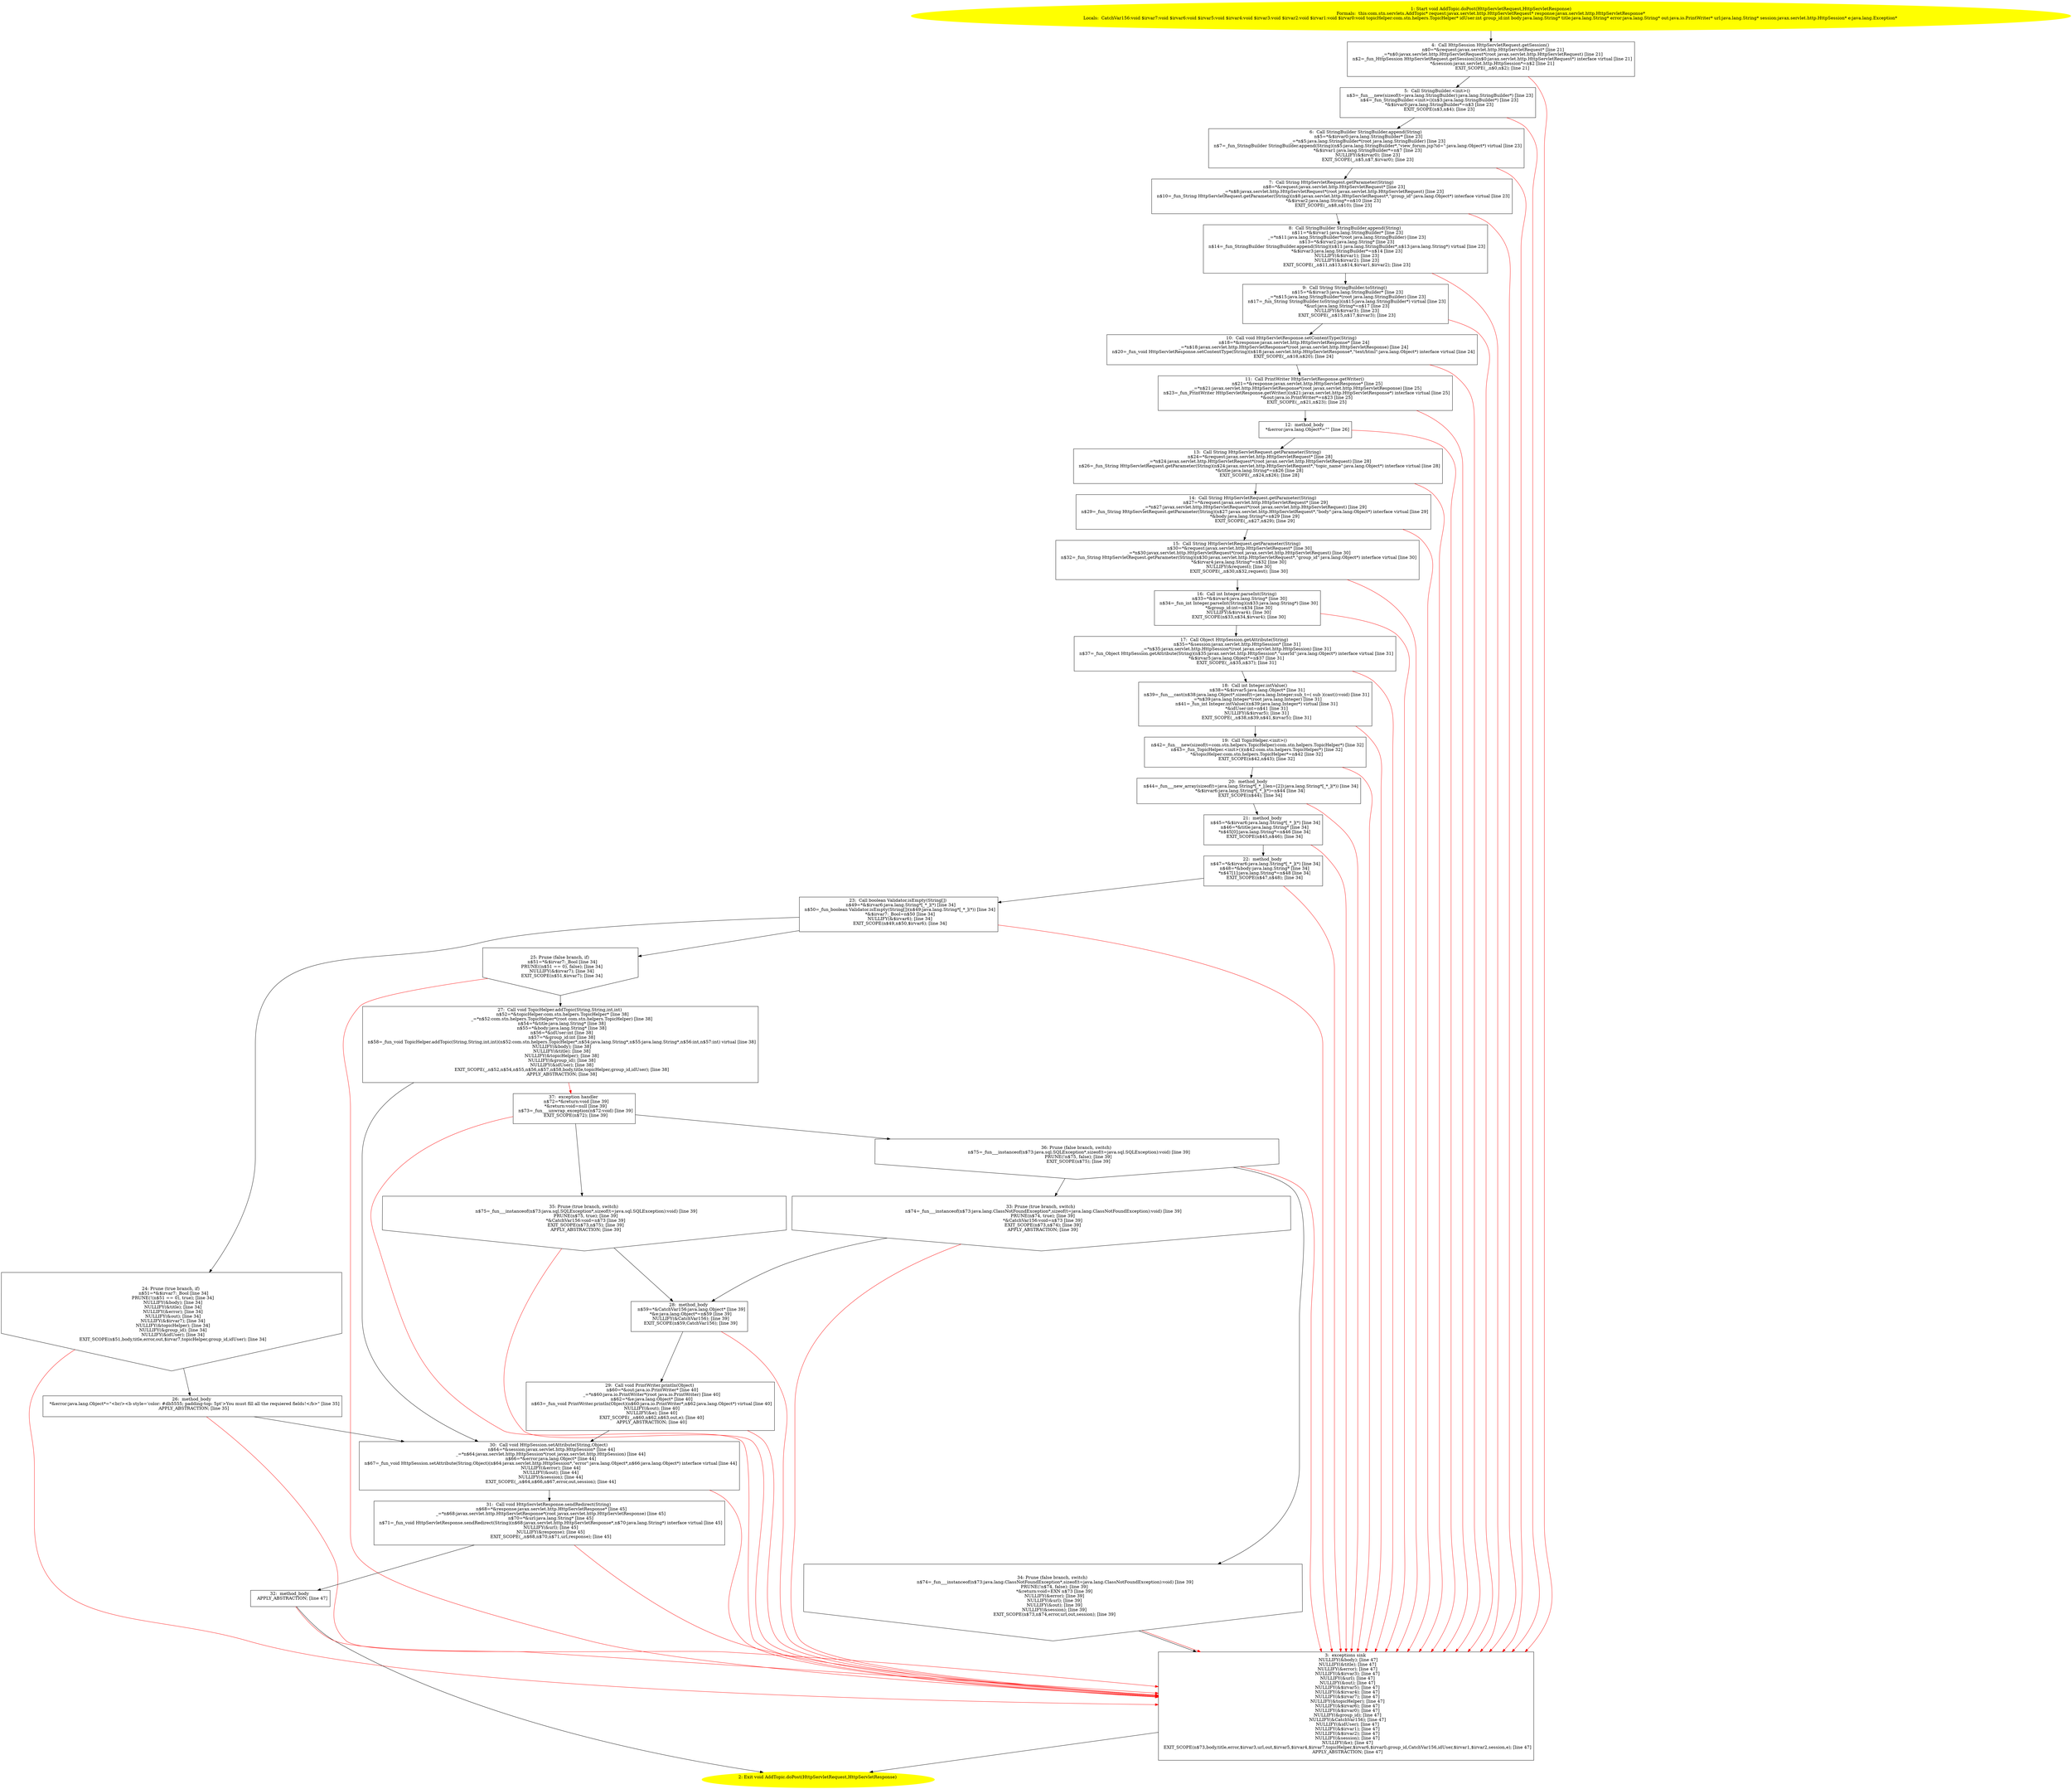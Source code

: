 /* @generated */
digraph cfg {
"com.stn.servlets.AddTopic.doPost(javax.servlet.http.HttpServletRequest,javax.servlet.http.HttpServle.93042d8765dc6ab88ac9da31ef87e3b0_1" [label="1: Start void AddTopic.doPost(HttpServletRequest,HttpServletResponse)\nFormals:  this:com.stn.servlets.AddTopic* request:javax.servlet.http.HttpServletRequest* response:javax.servlet.http.HttpServletResponse*\nLocals:  CatchVar156:void $irvar7:void $irvar6:void $irvar5:void $irvar4:void $irvar3:void $irvar2:void $irvar1:void $irvar0:void topicHelper:com.stn.helpers.TopicHelper* idUser:int group_id:int body:java.lang.String* title:java.lang.String* error:java.lang.String* out:java.io.PrintWriter* url:java.lang.String* session:javax.servlet.http.HttpSession* e:java.lang.Exception* \n  " color=yellow style=filled]
	

	 "com.stn.servlets.AddTopic.doPost(javax.servlet.http.HttpServletRequest,javax.servlet.http.HttpServle.93042d8765dc6ab88ac9da31ef87e3b0_1" -> "com.stn.servlets.AddTopic.doPost(javax.servlet.http.HttpServletRequest,javax.servlet.http.HttpServle.93042d8765dc6ab88ac9da31ef87e3b0_4" ;
"com.stn.servlets.AddTopic.doPost(javax.servlet.http.HttpServletRequest,javax.servlet.http.HttpServle.93042d8765dc6ab88ac9da31ef87e3b0_2" [label="2: Exit void AddTopic.doPost(HttpServletRequest,HttpServletResponse) \n  " color=yellow style=filled]
	

"com.stn.servlets.AddTopic.doPost(javax.servlet.http.HttpServletRequest,javax.servlet.http.HttpServle.93042d8765dc6ab88ac9da31ef87e3b0_3" [label="3:  exceptions sink \n   NULLIFY(&body); [line 47]\n  NULLIFY(&title); [line 47]\n  NULLIFY(&error); [line 47]\n  NULLIFY(&$irvar3); [line 47]\n  NULLIFY(&url); [line 47]\n  NULLIFY(&out); [line 47]\n  NULLIFY(&$irvar5); [line 47]\n  NULLIFY(&$irvar4); [line 47]\n  NULLIFY(&$irvar7); [line 47]\n  NULLIFY(&topicHelper); [line 47]\n  NULLIFY(&$irvar6); [line 47]\n  NULLIFY(&$irvar0); [line 47]\n  NULLIFY(&group_id); [line 47]\n  NULLIFY(&CatchVar156); [line 47]\n  NULLIFY(&idUser); [line 47]\n  NULLIFY(&$irvar1); [line 47]\n  NULLIFY(&$irvar2); [line 47]\n  NULLIFY(&session); [line 47]\n  NULLIFY(&e); [line 47]\n  EXIT_SCOPE(n$73,body,title,error,$irvar3,url,out,$irvar5,$irvar4,$irvar7,topicHelper,$irvar6,$irvar0,group_id,CatchVar156,idUser,$irvar1,$irvar2,session,e); [line 47]\n  APPLY_ABSTRACTION; [line 47]\n " shape="box"]
	

	 "com.stn.servlets.AddTopic.doPost(javax.servlet.http.HttpServletRequest,javax.servlet.http.HttpServle.93042d8765dc6ab88ac9da31ef87e3b0_3" -> "com.stn.servlets.AddTopic.doPost(javax.servlet.http.HttpServletRequest,javax.servlet.http.HttpServle.93042d8765dc6ab88ac9da31ef87e3b0_2" ;
"com.stn.servlets.AddTopic.doPost(javax.servlet.http.HttpServletRequest,javax.servlet.http.HttpServle.93042d8765dc6ab88ac9da31ef87e3b0_4" [label="4:  Call HttpSession HttpServletRequest.getSession() \n   n$0=*&request:javax.servlet.http.HttpServletRequest* [line 21]\n  _=*n$0:javax.servlet.http.HttpServletRequest*(root javax.servlet.http.HttpServletRequest) [line 21]\n  n$2=_fun_HttpSession HttpServletRequest.getSession()(n$0:javax.servlet.http.HttpServletRequest*) interface virtual [line 21]\n  *&session:javax.servlet.http.HttpSession*=n$2 [line 21]\n  EXIT_SCOPE(_,n$0,n$2); [line 21]\n " shape="box"]
	

	 "com.stn.servlets.AddTopic.doPost(javax.servlet.http.HttpServletRequest,javax.servlet.http.HttpServle.93042d8765dc6ab88ac9da31ef87e3b0_4" -> "com.stn.servlets.AddTopic.doPost(javax.servlet.http.HttpServletRequest,javax.servlet.http.HttpServle.93042d8765dc6ab88ac9da31ef87e3b0_5" ;
	 "com.stn.servlets.AddTopic.doPost(javax.servlet.http.HttpServletRequest,javax.servlet.http.HttpServle.93042d8765dc6ab88ac9da31ef87e3b0_4" -> "com.stn.servlets.AddTopic.doPost(javax.servlet.http.HttpServletRequest,javax.servlet.http.HttpServle.93042d8765dc6ab88ac9da31ef87e3b0_3" [color="red" ];
"com.stn.servlets.AddTopic.doPost(javax.servlet.http.HttpServletRequest,javax.servlet.http.HttpServle.93042d8765dc6ab88ac9da31ef87e3b0_5" [label="5:  Call StringBuilder.<init>() \n   n$3=_fun___new(sizeof(t=java.lang.StringBuilder):java.lang.StringBuilder*) [line 23]\n  n$4=_fun_StringBuilder.<init>()(n$3:java.lang.StringBuilder*) [line 23]\n  *&$irvar0:java.lang.StringBuilder*=n$3 [line 23]\n  EXIT_SCOPE(n$3,n$4); [line 23]\n " shape="box"]
	

	 "com.stn.servlets.AddTopic.doPost(javax.servlet.http.HttpServletRequest,javax.servlet.http.HttpServle.93042d8765dc6ab88ac9da31ef87e3b0_5" -> "com.stn.servlets.AddTopic.doPost(javax.servlet.http.HttpServletRequest,javax.servlet.http.HttpServle.93042d8765dc6ab88ac9da31ef87e3b0_6" ;
	 "com.stn.servlets.AddTopic.doPost(javax.servlet.http.HttpServletRequest,javax.servlet.http.HttpServle.93042d8765dc6ab88ac9da31ef87e3b0_5" -> "com.stn.servlets.AddTopic.doPost(javax.servlet.http.HttpServletRequest,javax.servlet.http.HttpServle.93042d8765dc6ab88ac9da31ef87e3b0_3" [color="red" ];
"com.stn.servlets.AddTopic.doPost(javax.servlet.http.HttpServletRequest,javax.servlet.http.HttpServle.93042d8765dc6ab88ac9da31ef87e3b0_6" [label="6:  Call StringBuilder StringBuilder.append(String) \n   n$5=*&$irvar0:java.lang.StringBuilder* [line 23]\n  _=*n$5:java.lang.StringBuilder*(root java.lang.StringBuilder) [line 23]\n  n$7=_fun_StringBuilder StringBuilder.append(String)(n$5:java.lang.StringBuilder*,\"view_forum.jsp?id=\":java.lang.Object*) virtual [line 23]\n  *&$irvar1:java.lang.StringBuilder*=n$7 [line 23]\n  NULLIFY(&$irvar0); [line 23]\n  EXIT_SCOPE(_,n$5,n$7,$irvar0); [line 23]\n " shape="box"]
	

	 "com.stn.servlets.AddTopic.doPost(javax.servlet.http.HttpServletRequest,javax.servlet.http.HttpServle.93042d8765dc6ab88ac9da31ef87e3b0_6" -> "com.stn.servlets.AddTopic.doPost(javax.servlet.http.HttpServletRequest,javax.servlet.http.HttpServle.93042d8765dc6ab88ac9da31ef87e3b0_7" ;
	 "com.stn.servlets.AddTopic.doPost(javax.servlet.http.HttpServletRequest,javax.servlet.http.HttpServle.93042d8765dc6ab88ac9da31ef87e3b0_6" -> "com.stn.servlets.AddTopic.doPost(javax.servlet.http.HttpServletRequest,javax.servlet.http.HttpServle.93042d8765dc6ab88ac9da31ef87e3b0_3" [color="red" ];
"com.stn.servlets.AddTopic.doPost(javax.servlet.http.HttpServletRequest,javax.servlet.http.HttpServle.93042d8765dc6ab88ac9da31ef87e3b0_7" [label="7:  Call String HttpServletRequest.getParameter(String) \n   n$8=*&request:javax.servlet.http.HttpServletRequest* [line 23]\n  _=*n$8:javax.servlet.http.HttpServletRequest*(root javax.servlet.http.HttpServletRequest) [line 23]\n  n$10=_fun_String HttpServletRequest.getParameter(String)(n$8:javax.servlet.http.HttpServletRequest*,\"group_id\":java.lang.Object*) interface virtual [line 23]\n  *&$irvar2:java.lang.String*=n$10 [line 23]\n  EXIT_SCOPE(_,n$8,n$10); [line 23]\n " shape="box"]
	

	 "com.stn.servlets.AddTopic.doPost(javax.servlet.http.HttpServletRequest,javax.servlet.http.HttpServle.93042d8765dc6ab88ac9da31ef87e3b0_7" -> "com.stn.servlets.AddTopic.doPost(javax.servlet.http.HttpServletRequest,javax.servlet.http.HttpServle.93042d8765dc6ab88ac9da31ef87e3b0_8" ;
	 "com.stn.servlets.AddTopic.doPost(javax.servlet.http.HttpServletRequest,javax.servlet.http.HttpServle.93042d8765dc6ab88ac9da31ef87e3b0_7" -> "com.stn.servlets.AddTopic.doPost(javax.servlet.http.HttpServletRequest,javax.servlet.http.HttpServle.93042d8765dc6ab88ac9da31ef87e3b0_3" [color="red" ];
"com.stn.servlets.AddTopic.doPost(javax.servlet.http.HttpServletRequest,javax.servlet.http.HttpServle.93042d8765dc6ab88ac9da31ef87e3b0_8" [label="8:  Call StringBuilder StringBuilder.append(String) \n   n$11=*&$irvar1:java.lang.StringBuilder* [line 23]\n  _=*n$11:java.lang.StringBuilder*(root java.lang.StringBuilder) [line 23]\n  n$13=*&$irvar2:java.lang.String* [line 23]\n  n$14=_fun_StringBuilder StringBuilder.append(String)(n$11:java.lang.StringBuilder*,n$13:java.lang.String*) virtual [line 23]\n  *&$irvar3:java.lang.StringBuilder*=n$14 [line 23]\n  NULLIFY(&$irvar1); [line 23]\n  NULLIFY(&$irvar2); [line 23]\n  EXIT_SCOPE(_,n$11,n$13,n$14,$irvar1,$irvar2); [line 23]\n " shape="box"]
	

	 "com.stn.servlets.AddTopic.doPost(javax.servlet.http.HttpServletRequest,javax.servlet.http.HttpServle.93042d8765dc6ab88ac9da31ef87e3b0_8" -> "com.stn.servlets.AddTopic.doPost(javax.servlet.http.HttpServletRequest,javax.servlet.http.HttpServle.93042d8765dc6ab88ac9da31ef87e3b0_9" ;
	 "com.stn.servlets.AddTopic.doPost(javax.servlet.http.HttpServletRequest,javax.servlet.http.HttpServle.93042d8765dc6ab88ac9da31ef87e3b0_8" -> "com.stn.servlets.AddTopic.doPost(javax.servlet.http.HttpServletRequest,javax.servlet.http.HttpServle.93042d8765dc6ab88ac9da31ef87e3b0_3" [color="red" ];
"com.stn.servlets.AddTopic.doPost(javax.servlet.http.HttpServletRequest,javax.servlet.http.HttpServle.93042d8765dc6ab88ac9da31ef87e3b0_9" [label="9:  Call String StringBuilder.toString() \n   n$15=*&$irvar3:java.lang.StringBuilder* [line 23]\n  _=*n$15:java.lang.StringBuilder*(root java.lang.StringBuilder) [line 23]\n  n$17=_fun_String StringBuilder.toString()(n$15:java.lang.StringBuilder*) virtual [line 23]\n  *&url:java.lang.String*=n$17 [line 23]\n  NULLIFY(&$irvar3); [line 23]\n  EXIT_SCOPE(_,n$15,n$17,$irvar3); [line 23]\n " shape="box"]
	

	 "com.stn.servlets.AddTopic.doPost(javax.servlet.http.HttpServletRequest,javax.servlet.http.HttpServle.93042d8765dc6ab88ac9da31ef87e3b0_9" -> "com.stn.servlets.AddTopic.doPost(javax.servlet.http.HttpServletRequest,javax.servlet.http.HttpServle.93042d8765dc6ab88ac9da31ef87e3b0_10" ;
	 "com.stn.servlets.AddTopic.doPost(javax.servlet.http.HttpServletRequest,javax.servlet.http.HttpServle.93042d8765dc6ab88ac9da31ef87e3b0_9" -> "com.stn.servlets.AddTopic.doPost(javax.servlet.http.HttpServletRequest,javax.servlet.http.HttpServle.93042d8765dc6ab88ac9da31ef87e3b0_3" [color="red" ];
"com.stn.servlets.AddTopic.doPost(javax.servlet.http.HttpServletRequest,javax.servlet.http.HttpServle.93042d8765dc6ab88ac9da31ef87e3b0_10" [label="10:  Call void HttpServletResponse.setContentType(String) \n   n$18=*&response:javax.servlet.http.HttpServletResponse* [line 24]\n  _=*n$18:javax.servlet.http.HttpServletResponse*(root javax.servlet.http.HttpServletResponse) [line 24]\n  n$20=_fun_void HttpServletResponse.setContentType(String)(n$18:javax.servlet.http.HttpServletResponse*,\"text/html\":java.lang.Object*) interface virtual [line 24]\n  EXIT_SCOPE(_,n$18,n$20); [line 24]\n " shape="box"]
	

	 "com.stn.servlets.AddTopic.doPost(javax.servlet.http.HttpServletRequest,javax.servlet.http.HttpServle.93042d8765dc6ab88ac9da31ef87e3b0_10" -> "com.stn.servlets.AddTopic.doPost(javax.servlet.http.HttpServletRequest,javax.servlet.http.HttpServle.93042d8765dc6ab88ac9da31ef87e3b0_11" ;
	 "com.stn.servlets.AddTopic.doPost(javax.servlet.http.HttpServletRequest,javax.servlet.http.HttpServle.93042d8765dc6ab88ac9da31ef87e3b0_10" -> "com.stn.servlets.AddTopic.doPost(javax.servlet.http.HttpServletRequest,javax.servlet.http.HttpServle.93042d8765dc6ab88ac9da31ef87e3b0_3" [color="red" ];
"com.stn.servlets.AddTopic.doPost(javax.servlet.http.HttpServletRequest,javax.servlet.http.HttpServle.93042d8765dc6ab88ac9da31ef87e3b0_11" [label="11:  Call PrintWriter HttpServletResponse.getWriter() \n   n$21=*&response:javax.servlet.http.HttpServletResponse* [line 25]\n  _=*n$21:javax.servlet.http.HttpServletResponse*(root javax.servlet.http.HttpServletResponse) [line 25]\n  n$23=_fun_PrintWriter HttpServletResponse.getWriter()(n$21:javax.servlet.http.HttpServletResponse*) interface virtual [line 25]\n  *&out:java.io.PrintWriter*=n$23 [line 25]\n  EXIT_SCOPE(_,n$21,n$23); [line 25]\n " shape="box"]
	

	 "com.stn.servlets.AddTopic.doPost(javax.servlet.http.HttpServletRequest,javax.servlet.http.HttpServle.93042d8765dc6ab88ac9da31ef87e3b0_11" -> "com.stn.servlets.AddTopic.doPost(javax.servlet.http.HttpServletRequest,javax.servlet.http.HttpServle.93042d8765dc6ab88ac9da31ef87e3b0_12" ;
	 "com.stn.servlets.AddTopic.doPost(javax.servlet.http.HttpServletRequest,javax.servlet.http.HttpServle.93042d8765dc6ab88ac9da31ef87e3b0_11" -> "com.stn.servlets.AddTopic.doPost(javax.servlet.http.HttpServletRequest,javax.servlet.http.HttpServle.93042d8765dc6ab88ac9da31ef87e3b0_3" [color="red" ];
"com.stn.servlets.AddTopic.doPost(javax.servlet.http.HttpServletRequest,javax.servlet.http.HttpServle.93042d8765dc6ab88ac9da31ef87e3b0_12" [label="12:  method_body \n   *&error:java.lang.Object*=\"\" [line 26]\n " shape="box"]
	

	 "com.stn.servlets.AddTopic.doPost(javax.servlet.http.HttpServletRequest,javax.servlet.http.HttpServle.93042d8765dc6ab88ac9da31ef87e3b0_12" -> "com.stn.servlets.AddTopic.doPost(javax.servlet.http.HttpServletRequest,javax.servlet.http.HttpServle.93042d8765dc6ab88ac9da31ef87e3b0_13" ;
	 "com.stn.servlets.AddTopic.doPost(javax.servlet.http.HttpServletRequest,javax.servlet.http.HttpServle.93042d8765dc6ab88ac9da31ef87e3b0_12" -> "com.stn.servlets.AddTopic.doPost(javax.servlet.http.HttpServletRequest,javax.servlet.http.HttpServle.93042d8765dc6ab88ac9da31ef87e3b0_3" [color="red" ];
"com.stn.servlets.AddTopic.doPost(javax.servlet.http.HttpServletRequest,javax.servlet.http.HttpServle.93042d8765dc6ab88ac9da31ef87e3b0_13" [label="13:  Call String HttpServletRequest.getParameter(String) \n   n$24=*&request:javax.servlet.http.HttpServletRequest* [line 28]\n  _=*n$24:javax.servlet.http.HttpServletRequest*(root javax.servlet.http.HttpServletRequest) [line 28]\n  n$26=_fun_String HttpServletRequest.getParameter(String)(n$24:javax.servlet.http.HttpServletRequest*,\"topic_name\":java.lang.Object*) interface virtual [line 28]\n  *&title:java.lang.String*=n$26 [line 28]\n  EXIT_SCOPE(_,n$24,n$26); [line 28]\n " shape="box"]
	

	 "com.stn.servlets.AddTopic.doPost(javax.servlet.http.HttpServletRequest,javax.servlet.http.HttpServle.93042d8765dc6ab88ac9da31ef87e3b0_13" -> "com.stn.servlets.AddTopic.doPost(javax.servlet.http.HttpServletRequest,javax.servlet.http.HttpServle.93042d8765dc6ab88ac9da31ef87e3b0_14" ;
	 "com.stn.servlets.AddTopic.doPost(javax.servlet.http.HttpServletRequest,javax.servlet.http.HttpServle.93042d8765dc6ab88ac9da31ef87e3b0_13" -> "com.stn.servlets.AddTopic.doPost(javax.servlet.http.HttpServletRequest,javax.servlet.http.HttpServle.93042d8765dc6ab88ac9da31ef87e3b0_3" [color="red" ];
"com.stn.servlets.AddTopic.doPost(javax.servlet.http.HttpServletRequest,javax.servlet.http.HttpServle.93042d8765dc6ab88ac9da31ef87e3b0_14" [label="14:  Call String HttpServletRequest.getParameter(String) \n   n$27=*&request:javax.servlet.http.HttpServletRequest* [line 29]\n  _=*n$27:javax.servlet.http.HttpServletRequest*(root javax.servlet.http.HttpServletRequest) [line 29]\n  n$29=_fun_String HttpServletRequest.getParameter(String)(n$27:javax.servlet.http.HttpServletRequest*,\"body\":java.lang.Object*) interface virtual [line 29]\n  *&body:java.lang.String*=n$29 [line 29]\n  EXIT_SCOPE(_,n$27,n$29); [line 29]\n " shape="box"]
	

	 "com.stn.servlets.AddTopic.doPost(javax.servlet.http.HttpServletRequest,javax.servlet.http.HttpServle.93042d8765dc6ab88ac9da31ef87e3b0_14" -> "com.stn.servlets.AddTopic.doPost(javax.servlet.http.HttpServletRequest,javax.servlet.http.HttpServle.93042d8765dc6ab88ac9da31ef87e3b0_15" ;
	 "com.stn.servlets.AddTopic.doPost(javax.servlet.http.HttpServletRequest,javax.servlet.http.HttpServle.93042d8765dc6ab88ac9da31ef87e3b0_14" -> "com.stn.servlets.AddTopic.doPost(javax.servlet.http.HttpServletRequest,javax.servlet.http.HttpServle.93042d8765dc6ab88ac9da31ef87e3b0_3" [color="red" ];
"com.stn.servlets.AddTopic.doPost(javax.servlet.http.HttpServletRequest,javax.servlet.http.HttpServle.93042d8765dc6ab88ac9da31ef87e3b0_15" [label="15:  Call String HttpServletRequest.getParameter(String) \n   n$30=*&request:javax.servlet.http.HttpServletRequest* [line 30]\n  _=*n$30:javax.servlet.http.HttpServletRequest*(root javax.servlet.http.HttpServletRequest) [line 30]\n  n$32=_fun_String HttpServletRequest.getParameter(String)(n$30:javax.servlet.http.HttpServletRequest*,\"group_id\":java.lang.Object*) interface virtual [line 30]\n  *&$irvar4:java.lang.String*=n$32 [line 30]\n  NULLIFY(&request); [line 30]\n  EXIT_SCOPE(_,n$30,n$32,request); [line 30]\n " shape="box"]
	

	 "com.stn.servlets.AddTopic.doPost(javax.servlet.http.HttpServletRequest,javax.servlet.http.HttpServle.93042d8765dc6ab88ac9da31ef87e3b0_15" -> "com.stn.servlets.AddTopic.doPost(javax.servlet.http.HttpServletRequest,javax.servlet.http.HttpServle.93042d8765dc6ab88ac9da31ef87e3b0_16" ;
	 "com.stn.servlets.AddTopic.doPost(javax.servlet.http.HttpServletRequest,javax.servlet.http.HttpServle.93042d8765dc6ab88ac9da31ef87e3b0_15" -> "com.stn.servlets.AddTopic.doPost(javax.servlet.http.HttpServletRequest,javax.servlet.http.HttpServle.93042d8765dc6ab88ac9da31ef87e3b0_3" [color="red" ];
"com.stn.servlets.AddTopic.doPost(javax.servlet.http.HttpServletRequest,javax.servlet.http.HttpServle.93042d8765dc6ab88ac9da31ef87e3b0_16" [label="16:  Call int Integer.parseInt(String) \n   n$33=*&$irvar4:java.lang.String* [line 30]\n  n$34=_fun_int Integer.parseInt(String)(n$33:java.lang.String*) [line 30]\n  *&group_id:int=n$34 [line 30]\n  NULLIFY(&$irvar4); [line 30]\n  EXIT_SCOPE(n$33,n$34,$irvar4); [line 30]\n " shape="box"]
	

	 "com.stn.servlets.AddTopic.doPost(javax.servlet.http.HttpServletRequest,javax.servlet.http.HttpServle.93042d8765dc6ab88ac9da31ef87e3b0_16" -> "com.stn.servlets.AddTopic.doPost(javax.servlet.http.HttpServletRequest,javax.servlet.http.HttpServle.93042d8765dc6ab88ac9da31ef87e3b0_17" ;
	 "com.stn.servlets.AddTopic.doPost(javax.servlet.http.HttpServletRequest,javax.servlet.http.HttpServle.93042d8765dc6ab88ac9da31ef87e3b0_16" -> "com.stn.servlets.AddTopic.doPost(javax.servlet.http.HttpServletRequest,javax.servlet.http.HttpServle.93042d8765dc6ab88ac9da31ef87e3b0_3" [color="red" ];
"com.stn.servlets.AddTopic.doPost(javax.servlet.http.HttpServletRequest,javax.servlet.http.HttpServle.93042d8765dc6ab88ac9da31ef87e3b0_17" [label="17:  Call Object HttpSession.getAttribute(String) \n   n$35=*&session:javax.servlet.http.HttpSession* [line 31]\n  _=*n$35:javax.servlet.http.HttpSession*(root javax.servlet.http.HttpSession) [line 31]\n  n$37=_fun_Object HttpSession.getAttribute(String)(n$35:javax.servlet.http.HttpSession*,\"userId\":java.lang.Object*) interface virtual [line 31]\n  *&$irvar5:java.lang.Object*=n$37 [line 31]\n  EXIT_SCOPE(_,n$35,n$37); [line 31]\n " shape="box"]
	

	 "com.stn.servlets.AddTopic.doPost(javax.servlet.http.HttpServletRequest,javax.servlet.http.HttpServle.93042d8765dc6ab88ac9da31ef87e3b0_17" -> "com.stn.servlets.AddTopic.doPost(javax.servlet.http.HttpServletRequest,javax.servlet.http.HttpServle.93042d8765dc6ab88ac9da31ef87e3b0_18" ;
	 "com.stn.servlets.AddTopic.doPost(javax.servlet.http.HttpServletRequest,javax.servlet.http.HttpServle.93042d8765dc6ab88ac9da31ef87e3b0_17" -> "com.stn.servlets.AddTopic.doPost(javax.servlet.http.HttpServletRequest,javax.servlet.http.HttpServle.93042d8765dc6ab88ac9da31ef87e3b0_3" [color="red" ];
"com.stn.servlets.AddTopic.doPost(javax.servlet.http.HttpServletRequest,javax.servlet.http.HttpServle.93042d8765dc6ab88ac9da31ef87e3b0_18" [label="18:  Call int Integer.intValue() \n   n$38=*&$irvar5:java.lang.Object* [line 31]\n  n$39=_fun___cast(n$38:java.lang.Object*,sizeof(t=java.lang.Integer;sub_t=( sub )(cast)):void) [line 31]\n  _=*n$39:java.lang.Integer*(root java.lang.Integer) [line 31]\n  n$41=_fun_int Integer.intValue()(n$39:java.lang.Integer*) virtual [line 31]\n  *&idUser:int=n$41 [line 31]\n  NULLIFY(&$irvar5); [line 31]\n  EXIT_SCOPE(_,n$38,n$39,n$41,$irvar5); [line 31]\n " shape="box"]
	

	 "com.stn.servlets.AddTopic.doPost(javax.servlet.http.HttpServletRequest,javax.servlet.http.HttpServle.93042d8765dc6ab88ac9da31ef87e3b0_18" -> "com.stn.servlets.AddTopic.doPost(javax.servlet.http.HttpServletRequest,javax.servlet.http.HttpServle.93042d8765dc6ab88ac9da31ef87e3b0_19" ;
	 "com.stn.servlets.AddTopic.doPost(javax.servlet.http.HttpServletRequest,javax.servlet.http.HttpServle.93042d8765dc6ab88ac9da31ef87e3b0_18" -> "com.stn.servlets.AddTopic.doPost(javax.servlet.http.HttpServletRequest,javax.servlet.http.HttpServle.93042d8765dc6ab88ac9da31ef87e3b0_3" [color="red" ];
"com.stn.servlets.AddTopic.doPost(javax.servlet.http.HttpServletRequest,javax.servlet.http.HttpServle.93042d8765dc6ab88ac9da31ef87e3b0_19" [label="19:  Call TopicHelper.<init>() \n   n$42=_fun___new(sizeof(t=com.stn.helpers.TopicHelper):com.stn.helpers.TopicHelper*) [line 32]\n  n$43=_fun_TopicHelper.<init>()(n$42:com.stn.helpers.TopicHelper*) [line 32]\n  *&topicHelper:com.stn.helpers.TopicHelper*=n$42 [line 32]\n  EXIT_SCOPE(n$42,n$43); [line 32]\n " shape="box"]
	

	 "com.stn.servlets.AddTopic.doPost(javax.servlet.http.HttpServletRequest,javax.servlet.http.HttpServle.93042d8765dc6ab88ac9da31ef87e3b0_19" -> "com.stn.servlets.AddTopic.doPost(javax.servlet.http.HttpServletRequest,javax.servlet.http.HttpServle.93042d8765dc6ab88ac9da31ef87e3b0_20" ;
	 "com.stn.servlets.AddTopic.doPost(javax.servlet.http.HttpServletRequest,javax.servlet.http.HttpServle.93042d8765dc6ab88ac9da31ef87e3b0_19" -> "com.stn.servlets.AddTopic.doPost(javax.servlet.http.HttpServletRequest,javax.servlet.http.HttpServle.93042d8765dc6ab88ac9da31ef87e3b0_3" [color="red" ];
"com.stn.servlets.AddTopic.doPost(javax.servlet.http.HttpServletRequest,javax.servlet.http.HttpServle.93042d8765dc6ab88ac9da31ef87e3b0_20" [label="20:  method_body \n   n$44=_fun___new_array(sizeof(t=java.lang.String*[_*_];len=[2]):java.lang.String*[_*_](*)) [line 34]\n  *&$irvar6:java.lang.String*[_*_](*)=n$44 [line 34]\n  EXIT_SCOPE(n$44); [line 34]\n " shape="box"]
	

	 "com.stn.servlets.AddTopic.doPost(javax.servlet.http.HttpServletRequest,javax.servlet.http.HttpServle.93042d8765dc6ab88ac9da31ef87e3b0_20" -> "com.stn.servlets.AddTopic.doPost(javax.servlet.http.HttpServletRequest,javax.servlet.http.HttpServle.93042d8765dc6ab88ac9da31ef87e3b0_21" ;
	 "com.stn.servlets.AddTopic.doPost(javax.servlet.http.HttpServletRequest,javax.servlet.http.HttpServle.93042d8765dc6ab88ac9da31ef87e3b0_20" -> "com.stn.servlets.AddTopic.doPost(javax.servlet.http.HttpServletRequest,javax.servlet.http.HttpServle.93042d8765dc6ab88ac9da31ef87e3b0_3" [color="red" ];
"com.stn.servlets.AddTopic.doPost(javax.servlet.http.HttpServletRequest,javax.servlet.http.HttpServle.93042d8765dc6ab88ac9da31ef87e3b0_21" [label="21:  method_body \n   n$45=*&$irvar6:java.lang.String*[_*_](*) [line 34]\n  n$46=*&title:java.lang.String* [line 34]\n  *n$45[0]:java.lang.String*=n$46 [line 34]\n  EXIT_SCOPE(n$45,n$46); [line 34]\n " shape="box"]
	

	 "com.stn.servlets.AddTopic.doPost(javax.servlet.http.HttpServletRequest,javax.servlet.http.HttpServle.93042d8765dc6ab88ac9da31ef87e3b0_21" -> "com.stn.servlets.AddTopic.doPost(javax.servlet.http.HttpServletRequest,javax.servlet.http.HttpServle.93042d8765dc6ab88ac9da31ef87e3b0_22" ;
	 "com.stn.servlets.AddTopic.doPost(javax.servlet.http.HttpServletRequest,javax.servlet.http.HttpServle.93042d8765dc6ab88ac9da31ef87e3b0_21" -> "com.stn.servlets.AddTopic.doPost(javax.servlet.http.HttpServletRequest,javax.servlet.http.HttpServle.93042d8765dc6ab88ac9da31ef87e3b0_3" [color="red" ];
"com.stn.servlets.AddTopic.doPost(javax.servlet.http.HttpServletRequest,javax.servlet.http.HttpServle.93042d8765dc6ab88ac9da31ef87e3b0_22" [label="22:  method_body \n   n$47=*&$irvar6:java.lang.String*[_*_](*) [line 34]\n  n$48=*&body:java.lang.String* [line 34]\n  *n$47[1]:java.lang.String*=n$48 [line 34]\n  EXIT_SCOPE(n$47,n$48); [line 34]\n " shape="box"]
	

	 "com.stn.servlets.AddTopic.doPost(javax.servlet.http.HttpServletRequest,javax.servlet.http.HttpServle.93042d8765dc6ab88ac9da31ef87e3b0_22" -> "com.stn.servlets.AddTopic.doPost(javax.servlet.http.HttpServletRequest,javax.servlet.http.HttpServle.93042d8765dc6ab88ac9da31ef87e3b0_23" ;
	 "com.stn.servlets.AddTopic.doPost(javax.servlet.http.HttpServletRequest,javax.servlet.http.HttpServle.93042d8765dc6ab88ac9da31ef87e3b0_22" -> "com.stn.servlets.AddTopic.doPost(javax.servlet.http.HttpServletRequest,javax.servlet.http.HttpServle.93042d8765dc6ab88ac9da31ef87e3b0_3" [color="red" ];
"com.stn.servlets.AddTopic.doPost(javax.servlet.http.HttpServletRequest,javax.servlet.http.HttpServle.93042d8765dc6ab88ac9da31ef87e3b0_23" [label="23:  Call boolean Validator.isEmpty(String[]) \n   n$49=*&$irvar6:java.lang.String*[_*_](*) [line 34]\n  n$50=_fun_boolean Validator.isEmpty(String[])(n$49:java.lang.String*[_*_](*)) [line 34]\n  *&$irvar7:_Bool=n$50 [line 34]\n  NULLIFY(&$irvar6); [line 34]\n  EXIT_SCOPE(n$49,n$50,$irvar6); [line 34]\n " shape="box"]
	

	 "com.stn.servlets.AddTopic.doPost(javax.servlet.http.HttpServletRequest,javax.servlet.http.HttpServle.93042d8765dc6ab88ac9da31ef87e3b0_23" -> "com.stn.servlets.AddTopic.doPost(javax.servlet.http.HttpServletRequest,javax.servlet.http.HttpServle.93042d8765dc6ab88ac9da31ef87e3b0_24" ;
	 "com.stn.servlets.AddTopic.doPost(javax.servlet.http.HttpServletRequest,javax.servlet.http.HttpServle.93042d8765dc6ab88ac9da31ef87e3b0_23" -> "com.stn.servlets.AddTopic.doPost(javax.servlet.http.HttpServletRequest,javax.servlet.http.HttpServle.93042d8765dc6ab88ac9da31ef87e3b0_25" ;
	 "com.stn.servlets.AddTopic.doPost(javax.servlet.http.HttpServletRequest,javax.servlet.http.HttpServle.93042d8765dc6ab88ac9da31ef87e3b0_23" -> "com.stn.servlets.AddTopic.doPost(javax.servlet.http.HttpServletRequest,javax.servlet.http.HttpServle.93042d8765dc6ab88ac9da31ef87e3b0_3" [color="red" ];
"com.stn.servlets.AddTopic.doPost(javax.servlet.http.HttpServletRequest,javax.servlet.http.HttpServle.93042d8765dc6ab88ac9da31ef87e3b0_24" [label="24: Prune (true branch, if) \n   n$51=*&$irvar7:_Bool [line 34]\n  PRUNE(!(n$51 == 0), true); [line 34]\n  NULLIFY(&body); [line 34]\n  NULLIFY(&title); [line 34]\n  NULLIFY(&error); [line 34]\n  NULLIFY(&out); [line 34]\n  NULLIFY(&$irvar7); [line 34]\n  NULLIFY(&topicHelper); [line 34]\n  NULLIFY(&group_id); [line 34]\n  NULLIFY(&idUser); [line 34]\n  EXIT_SCOPE(n$51,body,title,error,out,$irvar7,topicHelper,group_id,idUser); [line 34]\n " shape="invhouse"]
	

	 "com.stn.servlets.AddTopic.doPost(javax.servlet.http.HttpServletRequest,javax.servlet.http.HttpServle.93042d8765dc6ab88ac9da31ef87e3b0_24" -> "com.stn.servlets.AddTopic.doPost(javax.servlet.http.HttpServletRequest,javax.servlet.http.HttpServle.93042d8765dc6ab88ac9da31ef87e3b0_26" ;
	 "com.stn.servlets.AddTopic.doPost(javax.servlet.http.HttpServletRequest,javax.servlet.http.HttpServle.93042d8765dc6ab88ac9da31ef87e3b0_24" -> "com.stn.servlets.AddTopic.doPost(javax.servlet.http.HttpServletRequest,javax.servlet.http.HttpServle.93042d8765dc6ab88ac9da31ef87e3b0_3" [color="red" ];
"com.stn.servlets.AddTopic.doPost(javax.servlet.http.HttpServletRequest,javax.servlet.http.HttpServle.93042d8765dc6ab88ac9da31ef87e3b0_25" [label="25: Prune (false branch, if) \n   n$51=*&$irvar7:_Bool [line 34]\n  PRUNE((n$51 == 0), false); [line 34]\n  NULLIFY(&$irvar7); [line 34]\n  EXIT_SCOPE(n$51,$irvar7); [line 34]\n " shape="invhouse"]
	

	 "com.stn.servlets.AddTopic.doPost(javax.servlet.http.HttpServletRequest,javax.servlet.http.HttpServle.93042d8765dc6ab88ac9da31ef87e3b0_25" -> "com.stn.servlets.AddTopic.doPost(javax.servlet.http.HttpServletRequest,javax.servlet.http.HttpServle.93042d8765dc6ab88ac9da31ef87e3b0_27" ;
	 "com.stn.servlets.AddTopic.doPost(javax.servlet.http.HttpServletRequest,javax.servlet.http.HttpServle.93042d8765dc6ab88ac9da31ef87e3b0_25" -> "com.stn.servlets.AddTopic.doPost(javax.servlet.http.HttpServletRequest,javax.servlet.http.HttpServle.93042d8765dc6ab88ac9da31ef87e3b0_3" [color="red" ];
"com.stn.servlets.AddTopic.doPost(javax.servlet.http.HttpServletRequest,javax.servlet.http.HttpServle.93042d8765dc6ab88ac9da31ef87e3b0_26" [label="26:  method_body \n   *&error:java.lang.Object*=\"<br/><b style='color: #db5555; padding-top: 5pt'>You must fill all the requiered fields!</b>\" [line 35]\n  APPLY_ABSTRACTION; [line 35]\n " shape="box"]
	

	 "com.stn.servlets.AddTopic.doPost(javax.servlet.http.HttpServletRequest,javax.servlet.http.HttpServle.93042d8765dc6ab88ac9da31ef87e3b0_26" -> "com.stn.servlets.AddTopic.doPost(javax.servlet.http.HttpServletRequest,javax.servlet.http.HttpServle.93042d8765dc6ab88ac9da31ef87e3b0_30" ;
	 "com.stn.servlets.AddTopic.doPost(javax.servlet.http.HttpServletRequest,javax.servlet.http.HttpServle.93042d8765dc6ab88ac9da31ef87e3b0_26" -> "com.stn.servlets.AddTopic.doPost(javax.servlet.http.HttpServletRequest,javax.servlet.http.HttpServle.93042d8765dc6ab88ac9da31ef87e3b0_3" [color="red" ];
"com.stn.servlets.AddTopic.doPost(javax.servlet.http.HttpServletRequest,javax.servlet.http.HttpServle.93042d8765dc6ab88ac9da31ef87e3b0_27" [label="27:  Call void TopicHelper.addTopic(String,String,int,int) \n   n$52=*&topicHelper:com.stn.helpers.TopicHelper* [line 38]\n  _=*n$52:com.stn.helpers.TopicHelper*(root com.stn.helpers.TopicHelper) [line 38]\n  n$54=*&title:java.lang.String* [line 38]\n  n$55=*&body:java.lang.String* [line 38]\n  n$56=*&idUser:int [line 38]\n  n$57=*&group_id:int [line 38]\n  n$58=_fun_void TopicHelper.addTopic(String,String,int,int)(n$52:com.stn.helpers.TopicHelper*,n$54:java.lang.String*,n$55:java.lang.String*,n$56:int,n$57:int) virtual [line 38]\n  NULLIFY(&body); [line 38]\n  NULLIFY(&title); [line 38]\n  NULLIFY(&topicHelper); [line 38]\n  NULLIFY(&group_id); [line 38]\n  NULLIFY(&idUser); [line 38]\n  EXIT_SCOPE(_,n$52,n$54,n$55,n$56,n$57,n$58,body,title,topicHelper,group_id,idUser); [line 38]\n  APPLY_ABSTRACTION; [line 38]\n " shape="box"]
	

	 "com.stn.servlets.AddTopic.doPost(javax.servlet.http.HttpServletRequest,javax.servlet.http.HttpServle.93042d8765dc6ab88ac9da31ef87e3b0_27" -> "com.stn.servlets.AddTopic.doPost(javax.servlet.http.HttpServletRequest,javax.servlet.http.HttpServle.93042d8765dc6ab88ac9da31ef87e3b0_30" ;
	 "com.stn.servlets.AddTopic.doPost(javax.servlet.http.HttpServletRequest,javax.servlet.http.HttpServle.93042d8765dc6ab88ac9da31ef87e3b0_27" -> "com.stn.servlets.AddTopic.doPost(javax.servlet.http.HttpServletRequest,javax.servlet.http.HttpServle.93042d8765dc6ab88ac9da31ef87e3b0_37" [color="red" ];
"com.stn.servlets.AddTopic.doPost(javax.servlet.http.HttpServletRequest,javax.servlet.http.HttpServle.93042d8765dc6ab88ac9da31ef87e3b0_28" [label="28:  method_body \n   n$59=*&CatchVar156:java.lang.Object* [line 39]\n  *&e:java.lang.Object*=n$59 [line 39]\n  NULLIFY(&CatchVar156); [line 39]\n  EXIT_SCOPE(n$59,CatchVar156); [line 39]\n " shape="box"]
	

	 "com.stn.servlets.AddTopic.doPost(javax.servlet.http.HttpServletRequest,javax.servlet.http.HttpServle.93042d8765dc6ab88ac9da31ef87e3b0_28" -> "com.stn.servlets.AddTopic.doPost(javax.servlet.http.HttpServletRequest,javax.servlet.http.HttpServle.93042d8765dc6ab88ac9da31ef87e3b0_29" ;
	 "com.stn.servlets.AddTopic.doPost(javax.servlet.http.HttpServletRequest,javax.servlet.http.HttpServle.93042d8765dc6ab88ac9da31ef87e3b0_28" -> "com.stn.servlets.AddTopic.doPost(javax.servlet.http.HttpServletRequest,javax.servlet.http.HttpServle.93042d8765dc6ab88ac9da31ef87e3b0_3" [color="red" ];
"com.stn.servlets.AddTopic.doPost(javax.servlet.http.HttpServletRequest,javax.servlet.http.HttpServle.93042d8765dc6ab88ac9da31ef87e3b0_29" [label="29:  Call void PrintWriter.println(Object) \n   n$60=*&out:java.io.PrintWriter* [line 40]\n  _=*n$60:java.io.PrintWriter*(root java.io.PrintWriter) [line 40]\n  n$62=*&e:java.lang.Object* [line 40]\n  n$63=_fun_void PrintWriter.println(Object)(n$60:java.io.PrintWriter*,n$62:java.lang.Object*) virtual [line 40]\n  NULLIFY(&out); [line 40]\n  NULLIFY(&e); [line 40]\n  EXIT_SCOPE(_,n$60,n$62,n$63,out,e); [line 40]\n  APPLY_ABSTRACTION; [line 40]\n " shape="box"]
	

	 "com.stn.servlets.AddTopic.doPost(javax.servlet.http.HttpServletRequest,javax.servlet.http.HttpServle.93042d8765dc6ab88ac9da31ef87e3b0_29" -> "com.stn.servlets.AddTopic.doPost(javax.servlet.http.HttpServletRequest,javax.servlet.http.HttpServle.93042d8765dc6ab88ac9da31ef87e3b0_30" ;
	 "com.stn.servlets.AddTopic.doPost(javax.servlet.http.HttpServletRequest,javax.servlet.http.HttpServle.93042d8765dc6ab88ac9da31ef87e3b0_29" -> "com.stn.servlets.AddTopic.doPost(javax.servlet.http.HttpServletRequest,javax.servlet.http.HttpServle.93042d8765dc6ab88ac9da31ef87e3b0_3" [color="red" ];
"com.stn.servlets.AddTopic.doPost(javax.servlet.http.HttpServletRequest,javax.servlet.http.HttpServle.93042d8765dc6ab88ac9da31ef87e3b0_30" [label="30:  Call void HttpSession.setAttribute(String,Object) \n   n$64=*&session:javax.servlet.http.HttpSession* [line 44]\n  _=*n$64:javax.servlet.http.HttpSession*(root javax.servlet.http.HttpSession) [line 44]\n  n$66=*&error:java.lang.Object* [line 44]\n  n$67=_fun_void HttpSession.setAttribute(String,Object)(n$64:javax.servlet.http.HttpSession*,\"error\":java.lang.Object*,n$66:java.lang.Object*) interface virtual [line 44]\n  NULLIFY(&error); [line 44]\n  NULLIFY(&out); [line 44]\n  NULLIFY(&session); [line 44]\n  EXIT_SCOPE(_,n$64,n$66,n$67,error,out,session); [line 44]\n " shape="box"]
	

	 "com.stn.servlets.AddTopic.doPost(javax.servlet.http.HttpServletRequest,javax.servlet.http.HttpServle.93042d8765dc6ab88ac9da31ef87e3b0_30" -> "com.stn.servlets.AddTopic.doPost(javax.servlet.http.HttpServletRequest,javax.servlet.http.HttpServle.93042d8765dc6ab88ac9da31ef87e3b0_31" ;
	 "com.stn.servlets.AddTopic.doPost(javax.servlet.http.HttpServletRequest,javax.servlet.http.HttpServle.93042d8765dc6ab88ac9da31ef87e3b0_30" -> "com.stn.servlets.AddTopic.doPost(javax.servlet.http.HttpServletRequest,javax.servlet.http.HttpServle.93042d8765dc6ab88ac9da31ef87e3b0_3" [color="red" ];
"com.stn.servlets.AddTopic.doPost(javax.servlet.http.HttpServletRequest,javax.servlet.http.HttpServle.93042d8765dc6ab88ac9da31ef87e3b0_31" [label="31:  Call void HttpServletResponse.sendRedirect(String) \n   n$68=*&response:javax.servlet.http.HttpServletResponse* [line 45]\n  _=*n$68:javax.servlet.http.HttpServletResponse*(root javax.servlet.http.HttpServletResponse) [line 45]\n  n$70=*&url:java.lang.String* [line 45]\n  n$71=_fun_void HttpServletResponse.sendRedirect(String)(n$68:javax.servlet.http.HttpServletResponse*,n$70:java.lang.String*) interface virtual [line 45]\n  NULLIFY(&url); [line 45]\n  NULLIFY(&response); [line 45]\n  EXIT_SCOPE(_,n$68,n$70,n$71,url,response); [line 45]\n " shape="box"]
	

	 "com.stn.servlets.AddTopic.doPost(javax.servlet.http.HttpServletRequest,javax.servlet.http.HttpServle.93042d8765dc6ab88ac9da31ef87e3b0_31" -> "com.stn.servlets.AddTopic.doPost(javax.servlet.http.HttpServletRequest,javax.servlet.http.HttpServle.93042d8765dc6ab88ac9da31ef87e3b0_32" ;
	 "com.stn.servlets.AddTopic.doPost(javax.servlet.http.HttpServletRequest,javax.servlet.http.HttpServle.93042d8765dc6ab88ac9da31ef87e3b0_31" -> "com.stn.servlets.AddTopic.doPost(javax.servlet.http.HttpServletRequest,javax.servlet.http.HttpServle.93042d8765dc6ab88ac9da31ef87e3b0_3" [color="red" ];
"com.stn.servlets.AddTopic.doPost(javax.servlet.http.HttpServletRequest,javax.servlet.http.HttpServle.93042d8765dc6ab88ac9da31ef87e3b0_32" [label="32:  method_body \n   APPLY_ABSTRACTION; [line 47]\n " shape="box"]
	

	 "com.stn.servlets.AddTopic.doPost(javax.servlet.http.HttpServletRequest,javax.servlet.http.HttpServle.93042d8765dc6ab88ac9da31ef87e3b0_32" -> "com.stn.servlets.AddTopic.doPost(javax.servlet.http.HttpServletRequest,javax.servlet.http.HttpServle.93042d8765dc6ab88ac9da31ef87e3b0_2" ;
	 "com.stn.servlets.AddTopic.doPost(javax.servlet.http.HttpServletRequest,javax.servlet.http.HttpServle.93042d8765dc6ab88ac9da31ef87e3b0_32" -> "com.stn.servlets.AddTopic.doPost(javax.servlet.http.HttpServletRequest,javax.servlet.http.HttpServle.93042d8765dc6ab88ac9da31ef87e3b0_3" [color="red" ];
"com.stn.servlets.AddTopic.doPost(javax.servlet.http.HttpServletRequest,javax.servlet.http.HttpServle.93042d8765dc6ab88ac9da31ef87e3b0_33" [label="33: Prune (true branch, switch) \n   n$74=_fun___instanceof(n$73:java.lang.ClassNotFoundException*,sizeof(t=java.lang.ClassNotFoundException):void) [line 39]\n  PRUNE(n$74, true); [line 39]\n  *&CatchVar156:void=n$73 [line 39]\n  EXIT_SCOPE(n$73,n$74); [line 39]\n  APPLY_ABSTRACTION; [line 39]\n " shape="invhouse"]
	

	 "com.stn.servlets.AddTopic.doPost(javax.servlet.http.HttpServletRequest,javax.servlet.http.HttpServle.93042d8765dc6ab88ac9da31ef87e3b0_33" -> "com.stn.servlets.AddTopic.doPost(javax.servlet.http.HttpServletRequest,javax.servlet.http.HttpServle.93042d8765dc6ab88ac9da31ef87e3b0_28" ;
	 "com.stn.servlets.AddTopic.doPost(javax.servlet.http.HttpServletRequest,javax.servlet.http.HttpServle.93042d8765dc6ab88ac9da31ef87e3b0_33" -> "com.stn.servlets.AddTopic.doPost(javax.servlet.http.HttpServletRequest,javax.servlet.http.HttpServle.93042d8765dc6ab88ac9da31ef87e3b0_3" [color="red" ];
"com.stn.servlets.AddTopic.doPost(javax.servlet.http.HttpServletRequest,javax.servlet.http.HttpServle.93042d8765dc6ab88ac9da31ef87e3b0_34" [label="34: Prune (false branch, switch) \n   n$74=_fun___instanceof(n$73:java.lang.ClassNotFoundException*,sizeof(t=java.lang.ClassNotFoundException):void) [line 39]\n  PRUNE(!n$74, false); [line 39]\n  *&return:void=EXN n$73 [line 39]\n  NULLIFY(&error); [line 39]\n  NULLIFY(&url); [line 39]\n  NULLIFY(&out); [line 39]\n  NULLIFY(&session); [line 39]\n  EXIT_SCOPE(n$73,n$74,error,url,out,session); [line 39]\n " shape="invhouse"]
	

	 "com.stn.servlets.AddTopic.doPost(javax.servlet.http.HttpServletRequest,javax.servlet.http.HttpServle.93042d8765dc6ab88ac9da31ef87e3b0_34" -> "com.stn.servlets.AddTopic.doPost(javax.servlet.http.HttpServletRequest,javax.servlet.http.HttpServle.93042d8765dc6ab88ac9da31ef87e3b0_3" ;
	 "com.stn.servlets.AddTopic.doPost(javax.servlet.http.HttpServletRequest,javax.servlet.http.HttpServle.93042d8765dc6ab88ac9da31ef87e3b0_34" -> "com.stn.servlets.AddTopic.doPost(javax.servlet.http.HttpServletRequest,javax.servlet.http.HttpServle.93042d8765dc6ab88ac9da31ef87e3b0_3" [color="red" ];
"com.stn.servlets.AddTopic.doPost(javax.servlet.http.HttpServletRequest,javax.servlet.http.HttpServle.93042d8765dc6ab88ac9da31ef87e3b0_35" [label="35: Prune (true branch, switch) \n   n$75=_fun___instanceof(n$73:java.sql.SQLException*,sizeof(t=java.sql.SQLException):void) [line 39]\n  PRUNE(n$75, true); [line 39]\n  *&CatchVar156:void=n$73 [line 39]\n  EXIT_SCOPE(n$73,n$75); [line 39]\n  APPLY_ABSTRACTION; [line 39]\n " shape="invhouse"]
	

	 "com.stn.servlets.AddTopic.doPost(javax.servlet.http.HttpServletRequest,javax.servlet.http.HttpServle.93042d8765dc6ab88ac9da31ef87e3b0_35" -> "com.stn.servlets.AddTopic.doPost(javax.servlet.http.HttpServletRequest,javax.servlet.http.HttpServle.93042d8765dc6ab88ac9da31ef87e3b0_28" ;
	 "com.stn.servlets.AddTopic.doPost(javax.servlet.http.HttpServletRequest,javax.servlet.http.HttpServle.93042d8765dc6ab88ac9da31ef87e3b0_35" -> "com.stn.servlets.AddTopic.doPost(javax.servlet.http.HttpServletRequest,javax.servlet.http.HttpServle.93042d8765dc6ab88ac9da31ef87e3b0_3" [color="red" ];
"com.stn.servlets.AddTopic.doPost(javax.servlet.http.HttpServletRequest,javax.servlet.http.HttpServle.93042d8765dc6ab88ac9da31ef87e3b0_36" [label="36: Prune (false branch, switch) \n   n$75=_fun___instanceof(n$73:java.sql.SQLException*,sizeof(t=java.sql.SQLException):void) [line 39]\n  PRUNE(!n$75, false); [line 39]\n  EXIT_SCOPE(n$75); [line 39]\n " shape="invhouse"]
	

	 "com.stn.servlets.AddTopic.doPost(javax.servlet.http.HttpServletRequest,javax.servlet.http.HttpServle.93042d8765dc6ab88ac9da31ef87e3b0_36" -> "com.stn.servlets.AddTopic.doPost(javax.servlet.http.HttpServletRequest,javax.servlet.http.HttpServle.93042d8765dc6ab88ac9da31ef87e3b0_33" ;
	 "com.stn.servlets.AddTopic.doPost(javax.servlet.http.HttpServletRequest,javax.servlet.http.HttpServle.93042d8765dc6ab88ac9da31ef87e3b0_36" -> "com.stn.servlets.AddTopic.doPost(javax.servlet.http.HttpServletRequest,javax.servlet.http.HttpServle.93042d8765dc6ab88ac9da31ef87e3b0_34" ;
	 "com.stn.servlets.AddTopic.doPost(javax.servlet.http.HttpServletRequest,javax.servlet.http.HttpServle.93042d8765dc6ab88ac9da31ef87e3b0_36" -> "com.stn.servlets.AddTopic.doPost(javax.servlet.http.HttpServletRequest,javax.servlet.http.HttpServle.93042d8765dc6ab88ac9da31ef87e3b0_3" [color="red" ];
"com.stn.servlets.AddTopic.doPost(javax.servlet.http.HttpServletRequest,javax.servlet.http.HttpServle.93042d8765dc6ab88ac9da31ef87e3b0_37" [label="37:  exception handler \n   n$72=*&return:void [line 39]\n  *&return:void=null [line 39]\n  n$73=_fun___unwrap_exception(n$72:void) [line 39]\n  EXIT_SCOPE(n$72); [line 39]\n " shape="box"]
	

	 "com.stn.servlets.AddTopic.doPost(javax.servlet.http.HttpServletRequest,javax.servlet.http.HttpServle.93042d8765dc6ab88ac9da31ef87e3b0_37" -> "com.stn.servlets.AddTopic.doPost(javax.servlet.http.HttpServletRequest,javax.servlet.http.HttpServle.93042d8765dc6ab88ac9da31ef87e3b0_35" ;
	 "com.stn.servlets.AddTopic.doPost(javax.servlet.http.HttpServletRequest,javax.servlet.http.HttpServle.93042d8765dc6ab88ac9da31ef87e3b0_37" -> "com.stn.servlets.AddTopic.doPost(javax.servlet.http.HttpServletRequest,javax.servlet.http.HttpServle.93042d8765dc6ab88ac9da31ef87e3b0_36" ;
	 "com.stn.servlets.AddTopic.doPost(javax.servlet.http.HttpServletRequest,javax.servlet.http.HttpServle.93042d8765dc6ab88ac9da31ef87e3b0_37" -> "com.stn.servlets.AddTopic.doPost(javax.servlet.http.HttpServletRequest,javax.servlet.http.HttpServle.93042d8765dc6ab88ac9da31ef87e3b0_3" [color="red" ];
}
